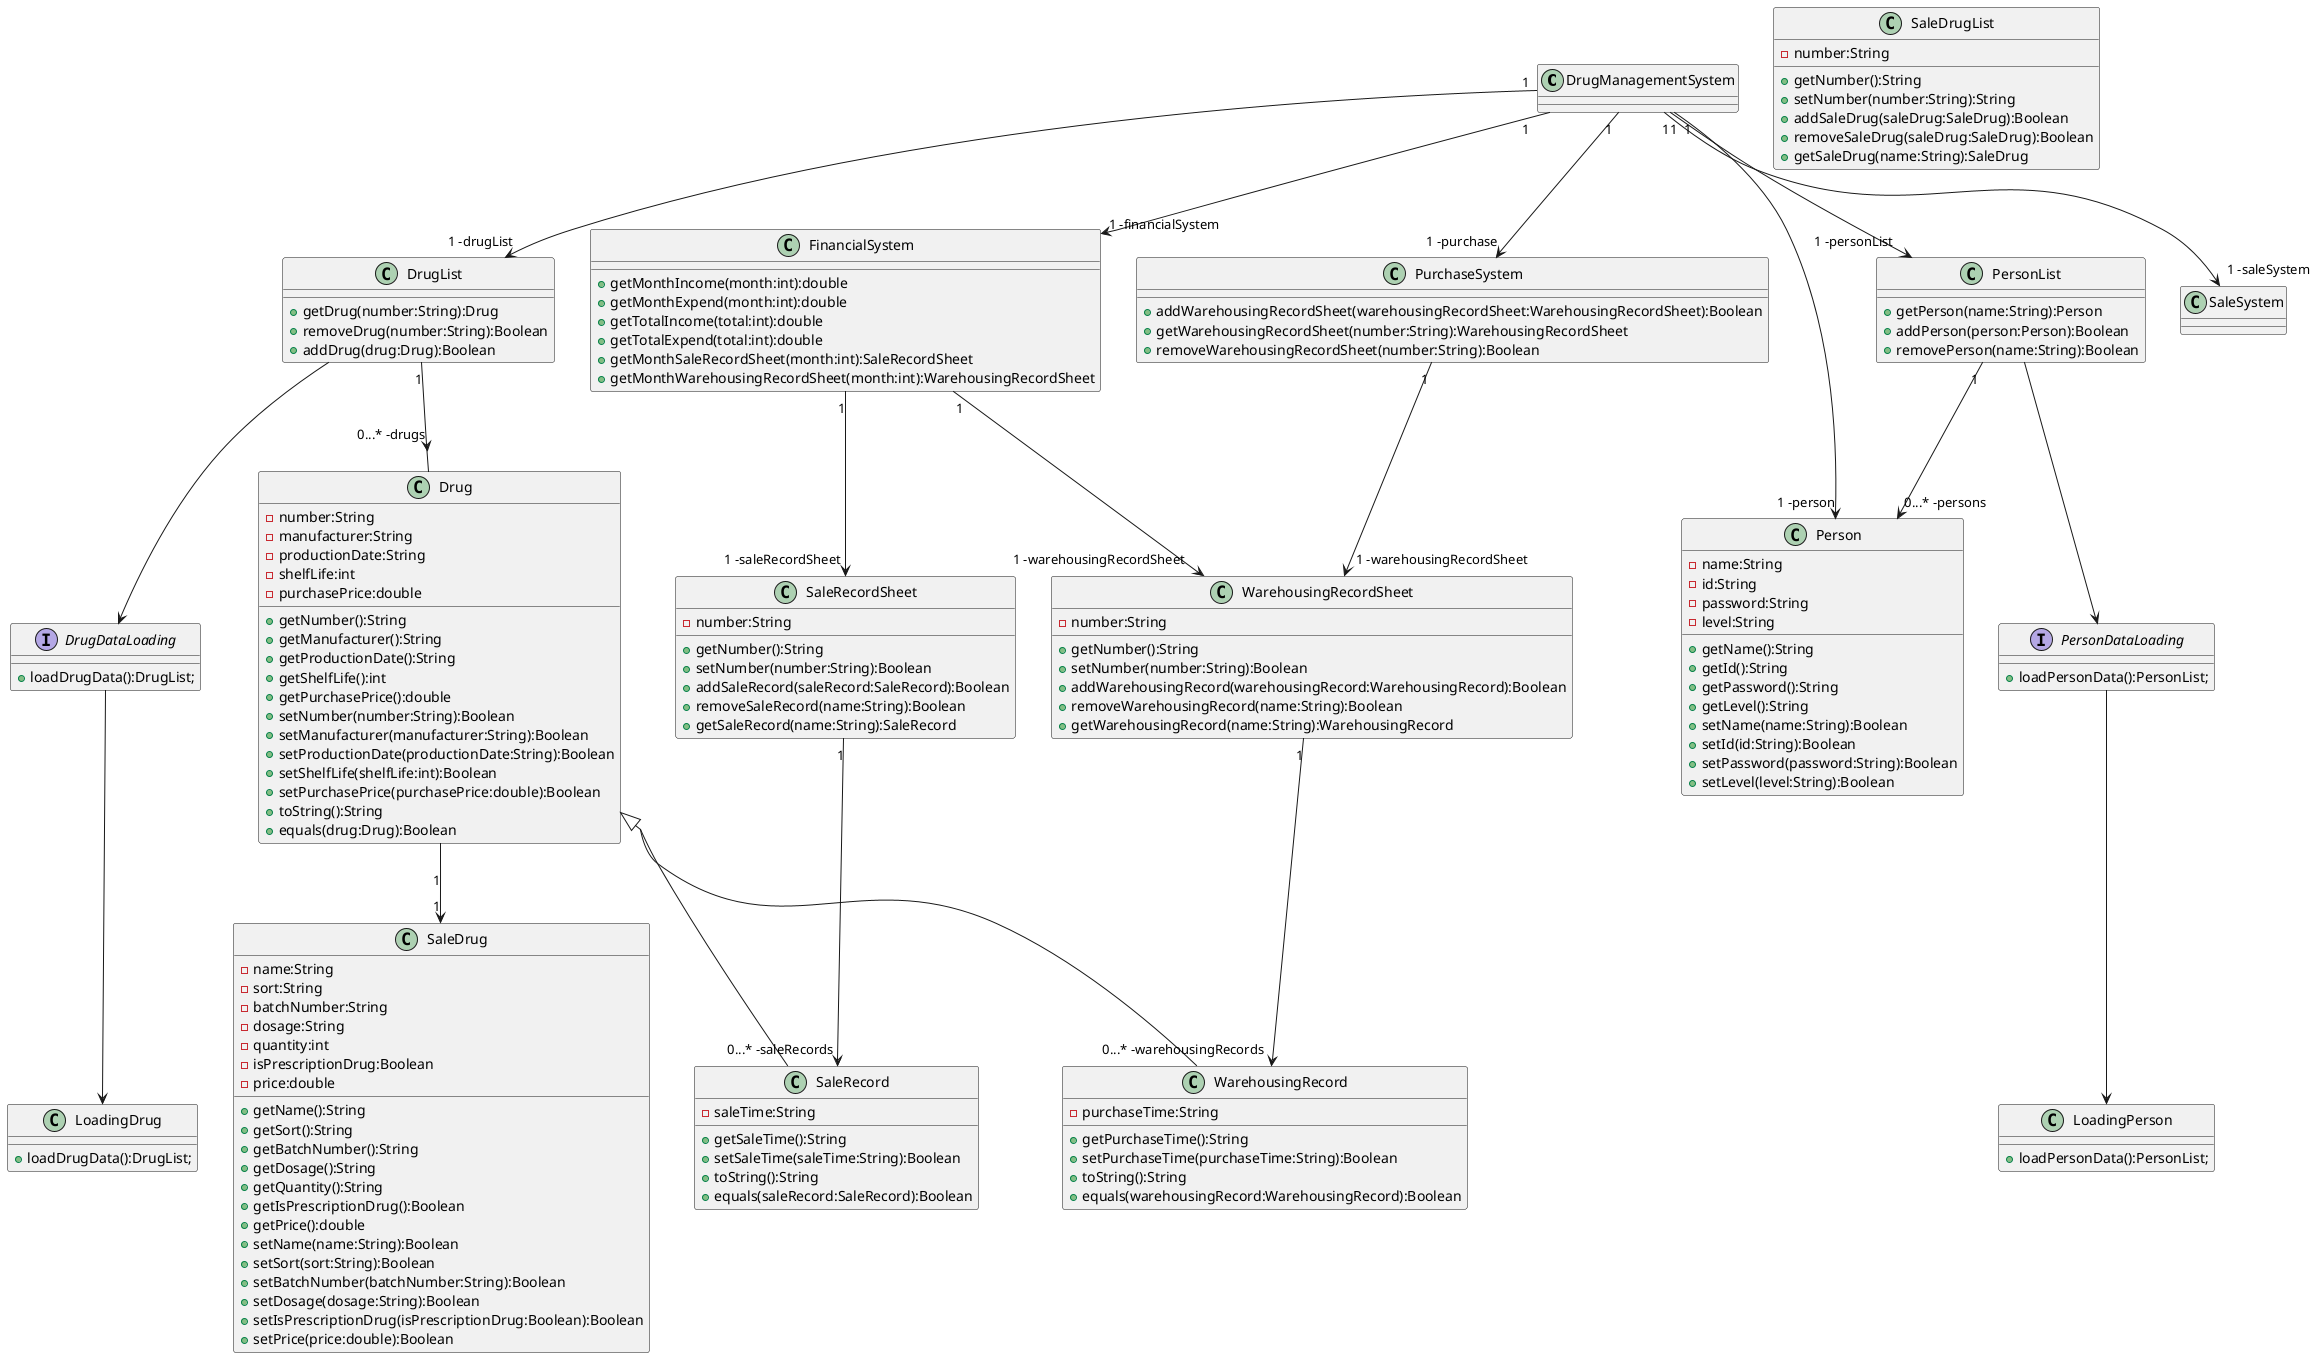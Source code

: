 
@startuml
skinparam groupInheritance 2

class DrugManagementSystem
class PersonList
class Person
class SaleSystem
class SaleDrug
class Drug
class DrugList
class SaleRecordSheet
class WarehousingRecordSheet
class SaleRecord
class WarehousingRecord
class FinancialSystem
class PurchaseSystem
class LoadingPerson
class LoadingDrug
interface DrugDataLoading
interface PersonDataLoading


DrugManagementSystem "1" --> "1 -personList" PersonList
DrugManagementSystem "1" --> "1 -saleSystem" SaleSystem
DrugManagementSystem "1" -> "1 -financialSystem" FinancialSystem
DrugManagementSystem "1" --> "1 -drugList" DrugList
DrugManagementSystem "1" --> "1 -purchase" PurchaseSystem
DrugManagementSystem "1" --> "1 -person" Person

PersonList "1" --> "0...* -persons" Person

FinancialSystem "1" --> "1 -saleRecordSheet" SaleRecordSheet
FinancialSystem "1" --> "1 -warehousingRecordSheet" WarehousingRecordSheet

PurchaseSystem "1" --> "1 -warehousingRecordSheet" WarehousingRecordSheet

Drug "1" --> "1" SaleDrug
Drug <|-- SaleRecord
Drug <|-- WarehousingRecord

SaleRecordSheet "1" --> "0...* -saleRecords" SaleRecord
WarehousingRecordSheet "1" --> "0...* -warehousingRecords" WarehousingRecord

DrugList "1" --> "0...* -drugs" Drug

DrugDataLoading-->LoadingDrug
PersonDataLoading-->LoadingPerson
DrugList-->DrugDataLoading
PersonList-->PersonDataLoading


class DrugManagementSystem {
}

class PersonList {

+getPerson(name:String):Person
+addPerson(person:Person):Boolean
+removePerson(name:String):Boolean

}

class Person {

-name:String
-id:String
-password:String
-level:String

+getName():String
+getId():String
+getPassword():String
+getLevel():String
+setName(name:String):Boolean
+setId(id:String):Boolean
+setPassword(password:String):Boolean
+setLevel(level:String):Boolean

}

class SaleDrug {

-name:String
-sort:String
-batchNumber:String
-dosage:String
-quantity:int
-isPrescriptionDrug:Boolean
-price:double

+getName():String
+getSort():String
+getBatchNumber():String
+getDosage():String
+getQuantity():String
+getIsPrescriptionDrug():Boolean
+getPrice():double
+setName(name:String):Boolean
+setSort(sort:String):Boolean
+setBatchNumber(batchNumber:String):Boolean
+setDosage(dosage:String):Boolean
+setIsPrescriptionDrug(isPrescriptionDrug:Boolean):Boolean
+setPrice(price:double):Boolean

}
class SaleDrugList {

-number:String

+getNumber():String
+setNumber(number:String):String
+addSaleDrug(saleDrug:SaleDrug):Boolean
+removeSaleDrug(saleDrug:SaleDrug):Boolean
+getSaleDrug(name:String):SaleDrug

}

class Drug {

-number:String
-manufacturer:String
-productionDate:String
-shelfLife:int
-purchasePrice:double

+getNumber():String
+getManufacturer():String
+getProductionDate():String
+getShelfLife():int
+getPurchasePrice():double
+setNumber(number:String):Boolean
+setManufacturer(manufacturer:String):Boolean
+setProductionDate(productionDate:String):Boolean
+setShelfLife(shelfLife:int):Boolean
+setPurchasePrice(purchasePrice:double):Boolean
+toString():String
+equals(drug:Drug):Boolean
}

class SaleRecord {

-saleTime:String

+getSaleTime():String
+setSaleTime(saleTime:String):Boolean
+toString():String
+equals(saleRecord:SaleRecord):Boolean

}

class SaleRecordSheet {

-number:String

+getNumber():String
+setNumber(number:String):Boolean
+addSaleRecord(saleRecord:SaleRecord):Boolean
+removeSaleRecord(name:String):Boolean
+getSaleRecord(name:String):SaleRecord

}

class WarehousingRecord {

-purchaseTime:String

+getPurchaseTime():String
+setPurchaseTime(purchaseTime:String):Boolean
+toString():String
+equals(warehousingRecord:WarehousingRecord):Boolean

}

class WarehousingRecordSheet {

-number:String

+getNumber():String
+setNumber(number:String):Boolean
+addWarehousingRecord(warehousingRecord:WarehousingRecord):Boolean
+removeWarehousingRecord(name:String):Boolean
+getWarehousingRecord(name:String):WarehousingRecord

}

class FinancialSystem {

+getMonthIncome(month:int):double
+getMonthExpend(month:int):double
+getTotalIncome(total:int):double
+getTotalExpend(total:int):double
+getMonthSaleRecordSheet(month:int):SaleRecordSheet
+getMonthWarehousingRecordSheet(month:int):WarehousingRecordSheet

}

class DrugList {

+getDrug(number:String):Drug
+removeDrug(number:String):Boolean
+addDrug(drug:Drug):Boolean

}

class PurchaseSystem {

+addWarehousingRecordSheet(warehousingRecordSheet:WarehousingRecordSheet):Boolean
+getWarehousingRecordSheet(number:String):WarehousingRecordSheet
+removeWarehousingRecordSheet(number:String):Boolean

}

interface DrugDataLoading{

+loadDrugData():DrugList;
}

class LoadingDrug{

+loadDrugData():DrugList;
}

interface PersonDataLoading{

+loadPersonData():PersonList;
}

class LoadingPerson{

+loadPersonData():PersonList;
}

@enduml